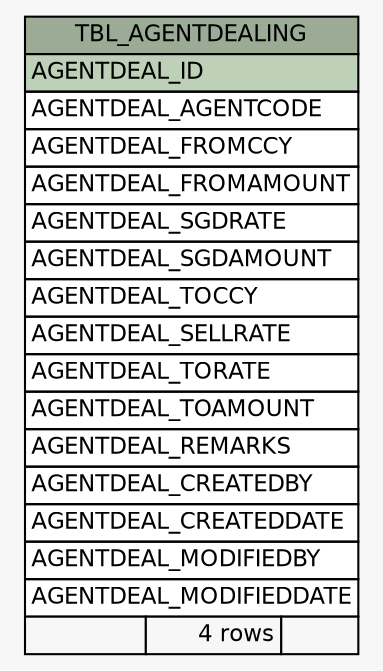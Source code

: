 // dot 2.38.0 on Windows 10 10.0
// SchemaSpy rev 590
digraph "TBL_AGENTDEALING" {
  graph [
    rankdir="RL"
    bgcolor="#f7f7f7"
    nodesep="0.18"
    ranksep="0.46"
    fontname="Helvetica"
    fontsize="11"
  ];
  node [
    fontname="Helvetica"
    fontsize="11"
    shape="plaintext"
  ];
  edge [
    arrowsize="0.8"
  ];
  "TBL_AGENTDEALING" [
    label=<
    <TABLE BORDER="0" CELLBORDER="1" CELLSPACING="0" BGCOLOR="#ffffff">
      <TR><TD COLSPAN="3" BGCOLOR="#9bab96" ALIGN="CENTER">TBL_AGENTDEALING</TD></TR>
      <TR><TD PORT="AGENTDEAL_ID" COLSPAN="3" BGCOLOR="#bed1b8" ALIGN="LEFT">AGENTDEAL_ID</TD></TR>
      <TR><TD PORT="AGENTDEAL_AGENTCODE" COLSPAN="3" ALIGN="LEFT">AGENTDEAL_AGENTCODE</TD></TR>
      <TR><TD PORT="AGENTDEAL_FROMCCY" COLSPAN="3" ALIGN="LEFT">AGENTDEAL_FROMCCY</TD></TR>
      <TR><TD PORT="AGENTDEAL_FROMAMOUNT" COLSPAN="3" ALIGN="LEFT">AGENTDEAL_FROMAMOUNT</TD></TR>
      <TR><TD PORT="AGENTDEAL_SGDRATE" COLSPAN="3" ALIGN="LEFT">AGENTDEAL_SGDRATE</TD></TR>
      <TR><TD PORT="AGENTDEAL_SGDAMOUNT" COLSPAN="3" ALIGN="LEFT">AGENTDEAL_SGDAMOUNT</TD></TR>
      <TR><TD PORT="AGENTDEAL_TOCCY" COLSPAN="3" ALIGN="LEFT">AGENTDEAL_TOCCY</TD></TR>
      <TR><TD PORT="AGENTDEAL_SELLRATE" COLSPAN="3" ALIGN="LEFT">AGENTDEAL_SELLRATE</TD></TR>
      <TR><TD PORT="AGENTDEAL_TORATE" COLSPAN="3" ALIGN="LEFT">AGENTDEAL_TORATE</TD></TR>
      <TR><TD PORT="AGENTDEAL_TOAMOUNT" COLSPAN="3" ALIGN="LEFT">AGENTDEAL_TOAMOUNT</TD></TR>
      <TR><TD PORT="AGENTDEAL_REMARKS" COLSPAN="3" ALIGN="LEFT">AGENTDEAL_REMARKS</TD></TR>
      <TR><TD PORT="AGENTDEAL_CREATEDBY" COLSPAN="3" ALIGN="LEFT">AGENTDEAL_CREATEDBY</TD></TR>
      <TR><TD PORT="AGENTDEAL_CREATEDDATE" COLSPAN="3" ALIGN="LEFT">AGENTDEAL_CREATEDDATE</TD></TR>
      <TR><TD PORT="AGENTDEAL_MODIFIEDBY" COLSPAN="3" ALIGN="LEFT">AGENTDEAL_MODIFIEDBY</TD></TR>
      <TR><TD PORT="AGENTDEAL_MODIFIEDDATE" COLSPAN="3" ALIGN="LEFT">AGENTDEAL_MODIFIEDDATE</TD></TR>
      <TR><TD ALIGN="LEFT" BGCOLOR="#f7f7f7">  </TD><TD ALIGN="RIGHT" BGCOLOR="#f7f7f7">4 rows</TD><TD ALIGN="RIGHT" BGCOLOR="#f7f7f7">  </TD></TR>
    </TABLE>>
    URL="tables/TBL_AGENTDEALING.html"
    tooltip="TBL_AGENTDEALING"
  ];
}
